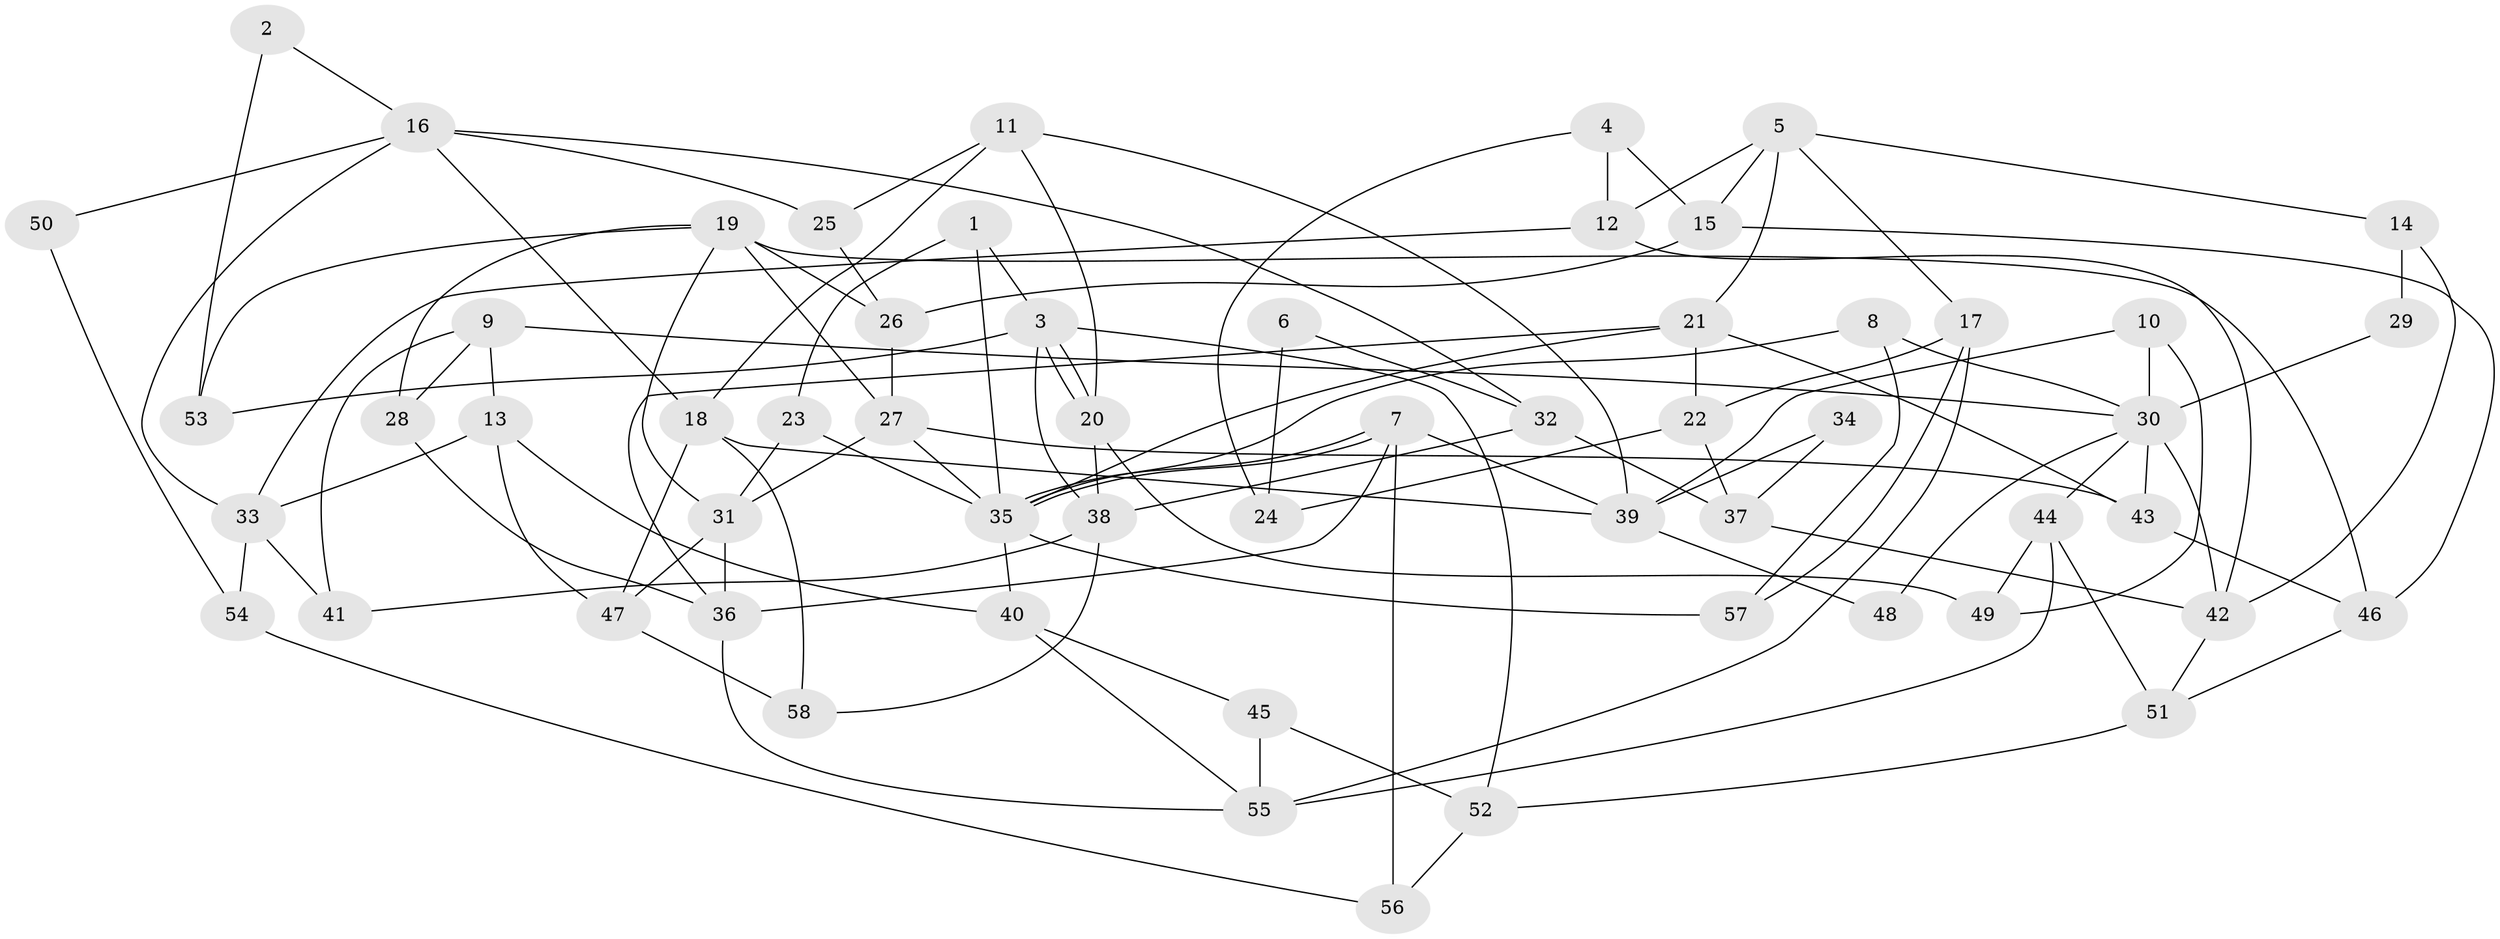 // Generated by graph-tools (version 1.1) at 2025/36/03/09/25 02:36:02]
// undirected, 58 vertices, 116 edges
graph export_dot {
graph [start="1"]
  node [color=gray90,style=filled];
  1;
  2;
  3;
  4;
  5;
  6;
  7;
  8;
  9;
  10;
  11;
  12;
  13;
  14;
  15;
  16;
  17;
  18;
  19;
  20;
  21;
  22;
  23;
  24;
  25;
  26;
  27;
  28;
  29;
  30;
  31;
  32;
  33;
  34;
  35;
  36;
  37;
  38;
  39;
  40;
  41;
  42;
  43;
  44;
  45;
  46;
  47;
  48;
  49;
  50;
  51;
  52;
  53;
  54;
  55;
  56;
  57;
  58;
  1 -- 35;
  1 -- 3;
  1 -- 23;
  2 -- 16;
  2 -- 53;
  3 -- 38;
  3 -- 20;
  3 -- 20;
  3 -- 52;
  3 -- 53;
  4 -- 15;
  4 -- 12;
  4 -- 24;
  5 -- 21;
  5 -- 15;
  5 -- 12;
  5 -- 14;
  5 -- 17;
  6 -- 24;
  6 -- 32;
  7 -- 35;
  7 -- 35;
  7 -- 36;
  7 -- 39;
  7 -- 56;
  8 -- 57;
  8 -- 35;
  8 -- 30;
  9 -- 30;
  9 -- 28;
  9 -- 13;
  9 -- 41;
  10 -- 30;
  10 -- 39;
  10 -- 49;
  11 -- 39;
  11 -- 20;
  11 -- 18;
  11 -- 25;
  12 -- 42;
  12 -- 33;
  13 -- 47;
  13 -- 33;
  13 -- 40;
  14 -- 42;
  14 -- 29;
  15 -- 46;
  15 -- 26;
  16 -- 18;
  16 -- 33;
  16 -- 25;
  16 -- 32;
  16 -- 50;
  17 -- 55;
  17 -- 22;
  17 -- 57;
  18 -- 47;
  18 -- 39;
  18 -- 58;
  19 -- 27;
  19 -- 31;
  19 -- 26;
  19 -- 28;
  19 -- 46;
  19 -- 53;
  20 -- 49;
  20 -- 38;
  21 -- 35;
  21 -- 22;
  21 -- 36;
  21 -- 43;
  22 -- 37;
  22 -- 24;
  23 -- 35;
  23 -- 31;
  25 -- 26;
  26 -- 27;
  27 -- 31;
  27 -- 35;
  27 -- 43;
  28 -- 36;
  29 -- 30;
  30 -- 43;
  30 -- 42;
  30 -- 44;
  30 -- 48;
  31 -- 36;
  31 -- 47;
  32 -- 38;
  32 -- 37;
  33 -- 41;
  33 -- 54;
  34 -- 37;
  34 -- 39;
  35 -- 40;
  35 -- 57;
  36 -- 55;
  37 -- 42;
  38 -- 41;
  38 -- 58;
  39 -- 48;
  40 -- 45;
  40 -- 55;
  42 -- 51;
  43 -- 46;
  44 -- 55;
  44 -- 49;
  44 -- 51;
  45 -- 52;
  45 -- 55;
  46 -- 51;
  47 -- 58;
  50 -- 54;
  51 -- 52;
  52 -- 56;
  54 -- 56;
}
